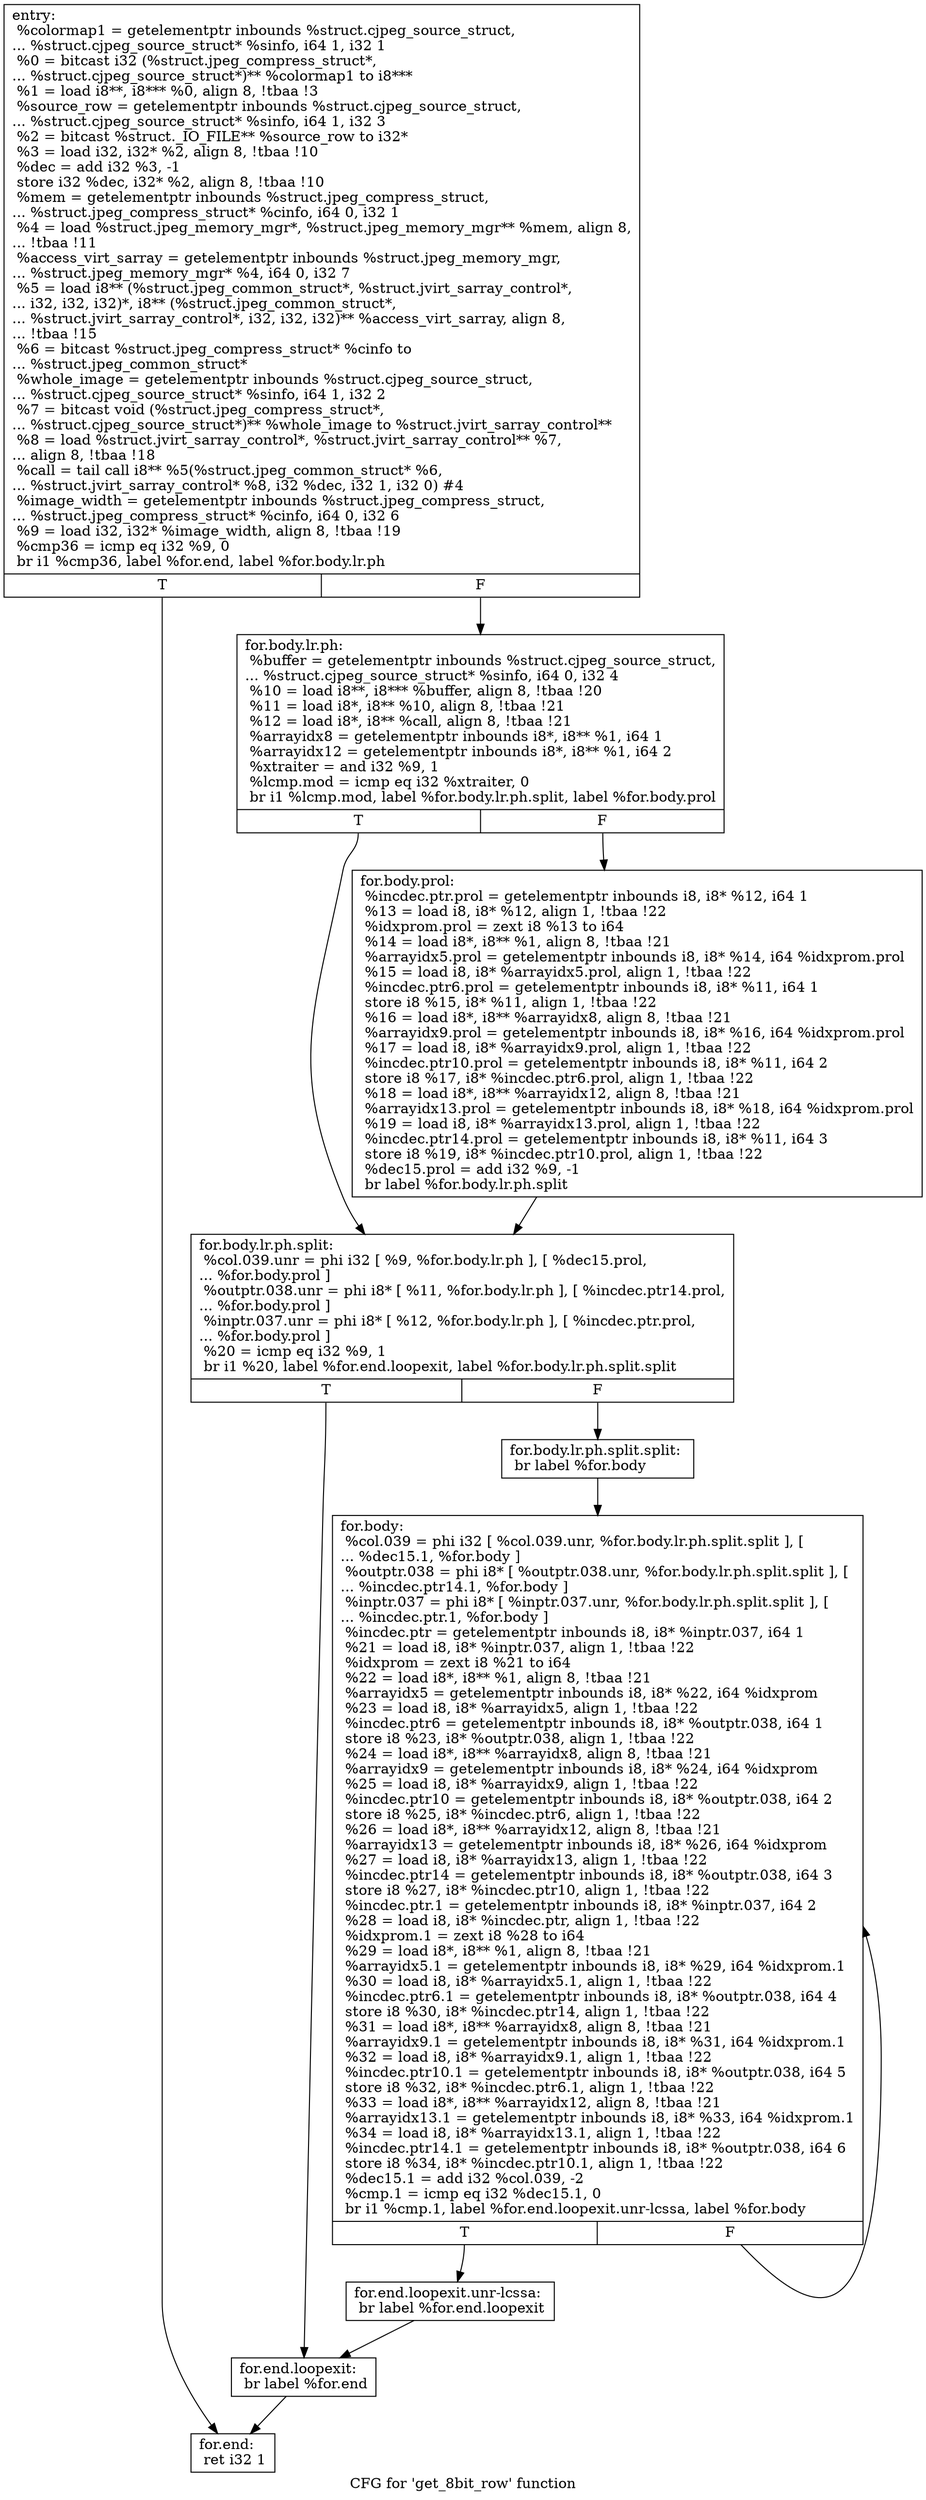 digraph "CFG for 'get_8bit_row' function" {
	label="CFG for 'get_8bit_row' function";

	Node0x4da4220 [shape=record,label="{entry:\l  %colormap1 = getelementptr inbounds %struct.cjpeg_source_struct,\l... %struct.cjpeg_source_struct* %sinfo, i64 1, i32 1\l  %0 = bitcast i32 (%struct.jpeg_compress_struct*,\l... %struct.cjpeg_source_struct*)** %colormap1 to i8***\l  %1 = load i8**, i8*** %0, align 8, !tbaa !3\l  %source_row = getelementptr inbounds %struct.cjpeg_source_struct,\l... %struct.cjpeg_source_struct* %sinfo, i64 1, i32 3\l  %2 = bitcast %struct._IO_FILE** %source_row to i32*\l  %3 = load i32, i32* %2, align 8, !tbaa !10\l  %dec = add i32 %3, -1\l  store i32 %dec, i32* %2, align 8, !tbaa !10\l  %mem = getelementptr inbounds %struct.jpeg_compress_struct,\l... %struct.jpeg_compress_struct* %cinfo, i64 0, i32 1\l  %4 = load %struct.jpeg_memory_mgr*, %struct.jpeg_memory_mgr** %mem, align 8,\l... !tbaa !11\l  %access_virt_sarray = getelementptr inbounds %struct.jpeg_memory_mgr,\l... %struct.jpeg_memory_mgr* %4, i64 0, i32 7\l  %5 = load i8** (%struct.jpeg_common_struct*, %struct.jvirt_sarray_control*,\l... i32, i32, i32)*, i8** (%struct.jpeg_common_struct*,\l... %struct.jvirt_sarray_control*, i32, i32, i32)** %access_virt_sarray, align 8,\l... !tbaa !15\l  %6 = bitcast %struct.jpeg_compress_struct* %cinfo to\l... %struct.jpeg_common_struct*\l  %whole_image = getelementptr inbounds %struct.cjpeg_source_struct,\l... %struct.cjpeg_source_struct* %sinfo, i64 1, i32 2\l  %7 = bitcast void (%struct.jpeg_compress_struct*,\l... %struct.cjpeg_source_struct*)** %whole_image to %struct.jvirt_sarray_control**\l  %8 = load %struct.jvirt_sarray_control*, %struct.jvirt_sarray_control** %7,\l... align 8, !tbaa !18\l  %call = tail call i8** %5(%struct.jpeg_common_struct* %6,\l... %struct.jvirt_sarray_control* %8, i32 %dec, i32 1, i32 0) #4\l  %image_width = getelementptr inbounds %struct.jpeg_compress_struct,\l... %struct.jpeg_compress_struct* %cinfo, i64 0, i32 6\l  %9 = load i32, i32* %image_width, align 8, !tbaa !19\l  %cmp36 = icmp eq i32 %9, 0\l  br i1 %cmp36, label %for.end, label %for.body.lr.ph\l|{<s0>T|<s1>F}}"];
	Node0x4da4220:s0 -> Node0x4da6030;
	Node0x4da4220:s1 -> Node0x4da47a0;
	Node0x4da47a0 [shape=record,label="{for.body.lr.ph:                                   \l  %buffer = getelementptr inbounds %struct.cjpeg_source_struct,\l... %struct.cjpeg_source_struct* %sinfo, i64 0, i32 4\l  %10 = load i8**, i8*** %buffer, align 8, !tbaa !20\l  %11 = load i8*, i8** %10, align 8, !tbaa !21\l  %12 = load i8*, i8** %call, align 8, !tbaa !21\l  %arrayidx8 = getelementptr inbounds i8*, i8** %1, i64 1\l  %arrayidx12 = getelementptr inbounds i8*, i8** %1, i64 2\l  %xtraiter = and i32 %9, 1\l  %lcmp.mod = icmp eq i32 %xtraiter, 0\l  br i1 %lcmp.mod, label %for.body.lr.ph.split, label %for.body.prol\l|{<s0>T|<s1>F}}"];
	Node0x4da47a0:s0 -> Node0x4da6da0;
	Node0x4da47a0:s1 -> Node0x4da6ea0;
	Node0x4da6ea0 [shape=record,label="{for.body.prol:                                    \l  %incdec.ptr.prol = getelementptr inbounds i8, i8* %12, i64 1\l  %13 = load i8, i8* %12, align 1, !tbaa !22\l  %idxprom.prol = zext i8 %13 to i64\l  %14 = load i8*, i8** %1, align 8, !tbaa !21\l  %arrayidx5.prol = getelementptr inbounds i8, i8* %14, i64 %idxprom.prol\l  %15 = load i8, i8* %arrayidx5.prol, align 1, !tbaa !22\l  %incdec.ptr6.prol = getelementptr inbounds i8, i8* %11, i64 1\l  store i8 %15, i8* %11, align 1, !tbaa !22\l  %16 = load i8*, i8** %arrayidx8, align 8, !tbaa !21\l  %arrayidx9.prol = getelementptr inbounds i8, i8* %16, i64 %idxprom.prol\l  %17 = load i8, i8* %arrayidx9.prol, align 1, !tbaa !22\l  %incdec.ptr10.prol = getelementptr inbounds i8, i8* %11, i64 2\l  store i8 %17, i8* %incdec.ptr6.prol, align 1, !tbaa !22\l  %18 = load i8*, i8** %arrayidx12, align 8, !tbaa !21\l  %arrayidx13.prol = getelementptr inbounds i8, i8* %18, i64 %idxprom.prol\l  %19 = load i8, i8* %arrayidx13.prol, align 1, !tbaa !22\l  %incdec.ptr14.prol = getelementptr inbounds i8, i8* %11, i64 3\l  store i8 %19, i8* %incdec.ptr10.prol, align 1, !tbaa !22\l  %dec15.prol = add i32 %9, -1\l  br label %for.body.lr.ph.split\l}"];
	Node0x4da6ea0 -> Node0x4da6da0;
	Node0x4da6da0 [shape=record,label="{for.body.lr.ph.split:                             \l  %col.039.unr = phi i32 [ %9, %for.body.lr.ph ], [ %dec15.prol,\l... %for.body.prol ]\l  %outptr.038.unr = phi i8* [ %11, %for.body.lr.ph ], [ %incdec.ptr14.prol,\l... %for.body.prol ]\l  %inptr.037.unr = phi i8* [ %12, %for.body.lr.ph ], [ %incdec.ptr.prol,\l... %for.body.prol ]\l  %20 = icmp eq i32 %9, 1\l  br i1 %20, label %for.end.loopexit, label %for.body.lr.ph.split.split\l|{<s0>T|<s1>F}}"];
	Node0x4da6da0:s0 -> Node0x4dc7100;
	Node0x4da6da0:s1 -> Node0x4dc71e0;
	Node0x4dc71e0 [shape=record,label="{for.body.lr.ph.split.split:                       \l  br label %for.body\l}"];
	Node0x4dc71e0 -> Node0x4dc7390;
	Node0x4dc7390 [shape=record,label="{for.body:                                         \l  %col.039 = phi i32 [ %col.039.unr, %for.body.lr.ph.split.split ], [\l... %dec15.1, %for.body ]\l  %outptr.038 = phi i8* [ %outptr.038.unr, %for.body.lr.ph.split.split ], [\l... %incdec.ptr14.1, %for.body ]\l  %inptr.037 = phi i8* [ %inptr.037.unr, %for.body.lr.ph.split.split ], [\l... %incdec.ptr.1, %for.body ]\l  %incdec.ptr = getelementptr inbounds i8, i8* %inptr.037, i64 1\l  %21 = load i8, i8* %inptr.037, align 1, !tbaa !22\l  %idxprom = zext i8 %21 to i64\l  %22 = load i8*, i8** %1, align 8, !tbaa !21\l  %arrayidx5 = getelementptr inbounds i8, i8* %22, i64 %idxprom\l  %23 = load i8, i8* %arrayidx5, align 1, !tbaa !22\l  %incdec.ptr6 = getelementptr inbounds i8, i8* %outptr.038, i64 1\l  store i8 %23, i8* %outptr.038, align 1, !tbaa !22\l  %24 = load i8*, i8** %arrayidx8, align 8, !tbaa !21\l  %arrayidx9 = getelementptr inbounds i8, i8* %24, i64 %idxprom\l  %25 = load i8, i8* %arrayidx9, align 1, !tbaa !22\l  %incdec.ptr10 = getelementptr inbounds i8, i8* %outptr.038, i64 2\l  store i8 %25, i8* %incdec.ptr6, align 1, !tbaa !22\l  %26 = load i8*, i8** %arrayidx12, align 8, !tbaa !21\l  %arrayidx13 = getelementptr inbounds i8, i8* %26, i64 %idxprom\l  %27 = load i8, i8* %arrayidx13, align 1, !tbaa !22\l  %incdec.ptr14 = getelementptr inbounds i8, i8* %outptr.038, i64 3\l  store i8 %27, i8* %incdec.ptr10, align 1, !tbaa !22\l  %incdec.ptr.1 = getelementptr inbounds i8, i8* %inptr.037, i64 2\l  %28 = load i8, i8* %incdec.ptr, align 1, !tbaa !22\l  %idxprom.1 = zext i8 %28 to i64\l  %29 = load i8*, i8** %1, align 8, !tbaa !21\l  %arrayidx5.1 = getelementptr inbounds i8, i8* %29, i64 %idxprom.1\l  %30 = load i8, i8* %arrayidx5.1, align 1, !tbaa !22\l  %incdec.ptr6.1 = getelementptr inbounds i8, i8* %outptr.038, i64 4\l  store i8 %30, i8* %incdec.ptr14, align 1, !tbaa !22\l  %31 = load i8*, i8** %arrayidx8, align 8, !tbaa !21\l  %arrayidx9.1 = getelementptr inbounds i8, i8* %31, i64 %idxprom.1\l  %32 = load i8, i8* %arrayidx9.1, align 1, !tbaa !22\l  %incdec.ptr10.1 = getelementptr inbounds i8, i8* %outptr.038, i64 5\l  store i8 %32, i8* %incdec.ptr6.1, align 1, !tbaa !22\l  %33 = load i8*, i8** %arrayidx12, align 8, !tbaa !21\l  %arrayidx13.1 = getelementptr inbounds i8, i8* %33, i64 %idxprom.1\l  %34 = load i8, i8* %arrayidx13.1, align 1, !tbaa !22\l  %incdec.ptr14.1 = getelementptr inbounds i8, i8* %outptr.038, i64 6\l  store i8 %34, i8* %incdec.ptr10.1, align 1, !tbaa !22\l  %dec15.1 = add i32 %col.039, -2\l  %cmp.1 = icmp eq i32 %dec15.1, 0\l  br i1 %cmp.1, label %for.end.loopexit.unr-lcssa, label %for.body\l|{<s0>T|<s1>F}}"];
	Node0x4dc7390:s0 -> Node0x4dc9130;
	Node0x4dc7390:s1 -> Node0x4dc7390;
	Node0x4dc9130 [shape=record,label="{for.end.loopexit.unr-lcssa:                       \l  br label %for.end.loopexit\l}"];
	Node0x4dc9130 -> Node0x4dc7100;
	Node0x4dc7100 [shape=record,label="{for.end.loopexit:                                 \l  br label %for.end\l}"];
	Node0x4dc7100 -> Node0x4da6030;
	Node0x4da6030 [shape=record,label="{for.end:                                          \l  ret i32 1\l}"];
}

